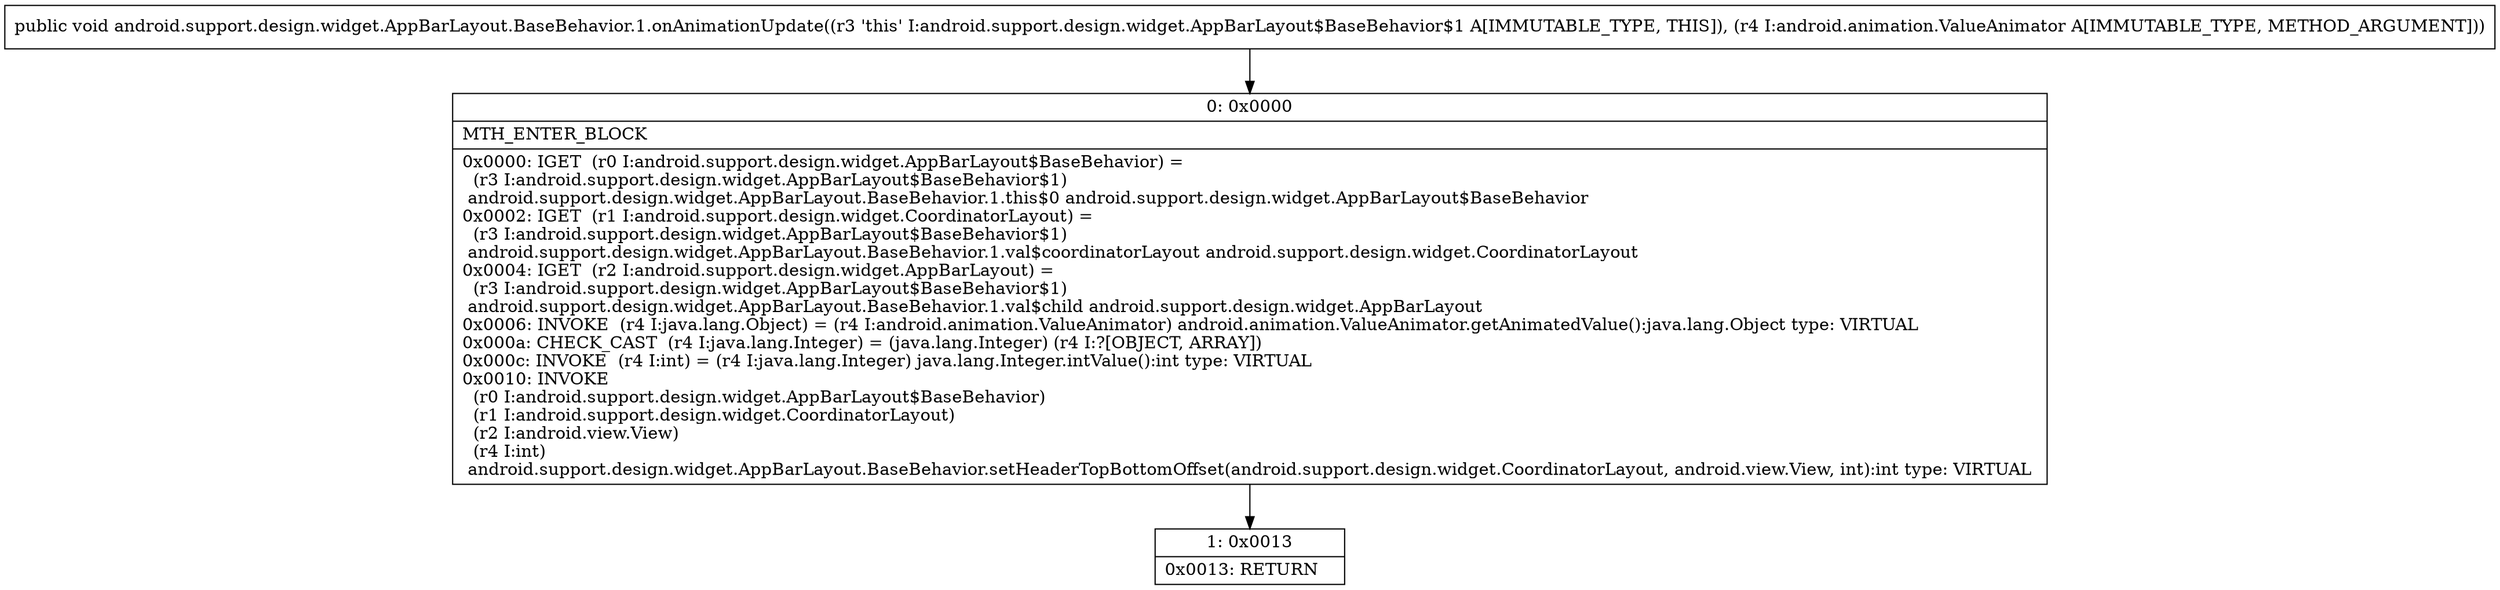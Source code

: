 digraph "CFG forandroid.support.design.widget.AppBarLayout.BaseBehavior.1.onAnimationUpdate(Landroid\/animation\/ValueAnimator;)V" {
Node_0 [shape=record,label="{0\:\ 0x0000|MTH_ENTER_BLOCK\l|0x0000: IGET  (r0 I:android.support.design.widget.AppBarLayout$BaseBehavior) = \l  (r3 I:android.support.design.widget.AppBarLayout$BaseBehavior$1)\l android.support.design.widget.AppBarLayout.BaseBehavior.1.this$0 android.support.design.widget.AppBarLayout$BaseBehavior \l0x0002: IGET  (r1 I:android.support.design.widget.CoordinatorLayout) = \l  (r3 I:android.support.design.widget.AppBarLayout$BaseBehavior$1)\l android.support.design.widget.AppBarLayout.BaseBehavior.1.val$coordinatorLayout android.support.design.widget.CoordinatorLayout \l0x0004: IGET  (r2 I:android.support.design.widget.AppBarLayout) = \l  (r3 I:android.support.design.widget.AppBarLayout$BaseBehavior$1)\l android.support.design.widget.AppBarLayout.BaseBehavior.1.val$child android.support.design.widget.AppBarLayout \l0x0006: INVOKE  (r4 I:java.lang.Object) = (r4 I:android.animation.ValueAnimator) android.animation.ValueAnimator.getAnimatedValue():java.lang.Object type: VIRTUAL \l0x000a: CHECK_CAST  (r4 I:java.lang.Integer) = (java.lang.Integer) (r4 I:?[OBJECT, ARRAY]) \l0x000c: INVOKE  (r4 I:int) = (r4 I:java.lang.Integer) java.lang.Integer.intValue():int type: VIRTUAL \l0x0010: INVOKE  \l  (r0 I:android.support.design.widget.AppBarLayout$BaseBehavior)\l  (r1 I:android.support.design.widget.CoordinatorLayout)\l  (r2 I:android.view.View)\l  (r4 I:int)\l android.support.design.widget.AppBarLayout.BaseBehavior.setHeaderTopBottomOffset(android.support.design.widget.CoordinatorLayout, android.view.View, int):int type: VIRTUAL \l}"];
Node_1 [shape=record,label="{1\:\ 0x0013|0x0013: RETURN   \l}"];
MethodNode[shape=record,label="{public void android.support.design.widget.AppBarLayout.BaseBehavior.1.onAnimationUpdate((r3 'this' I:android.support.design.widget.AppBarLayout$BaseBehavior$1 A[IMMUTABLE_TYPE, THIS]), (r4 I:android.animation.ValueAnimator A[IMMUTABLE_TYPE, METHOD_ARGUMENT])) }"];
MethodNode -> Node_0;
Node_0 -> Node_1;
}

